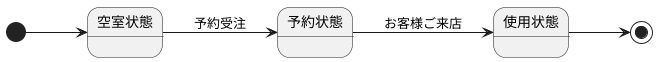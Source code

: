 @startuml 
left to right direction
[*] --> 空室状態
空室状態--> 予約状態: 予約受注
予約状態--> 使用状態: お客様ご来店
使用状態--> [*] 
@enduml